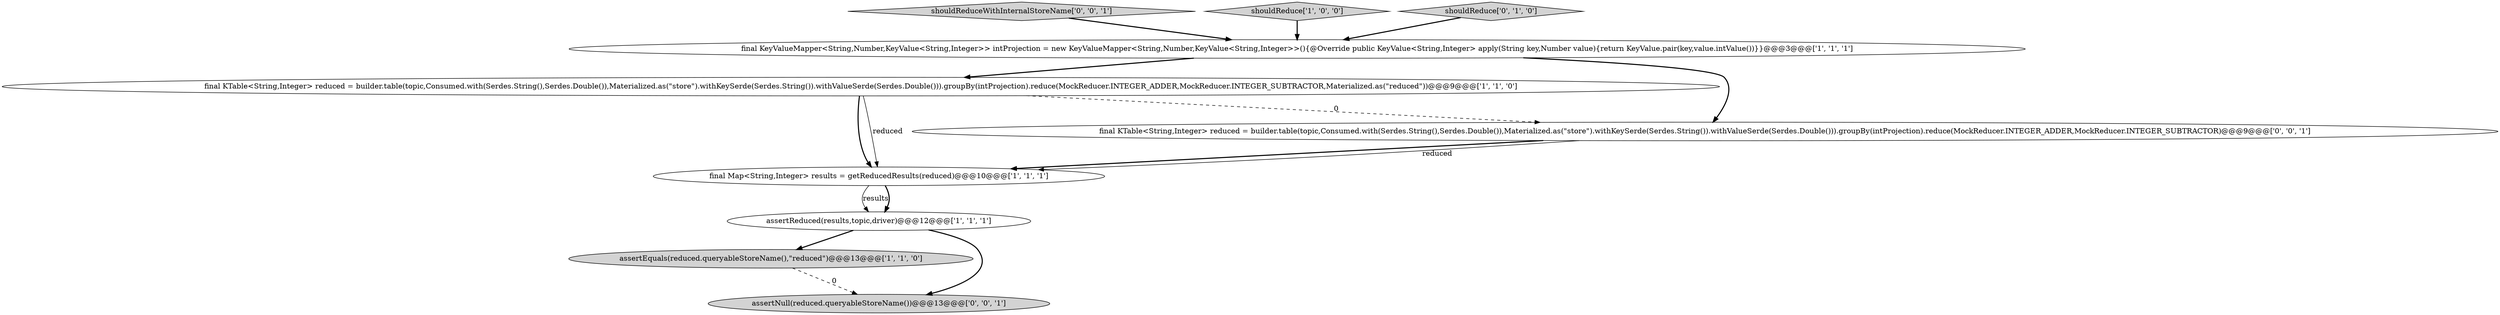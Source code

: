 digraph {
2 [style = filled, label = "final KTable<String,Integer> reduced = builder.table(topic,Consumed.with(Serdes.String(),Serdes.Double()),Materialized.as(\"store\").withKeySerde(Serdes.String()).withValueSerde(Serdes.Double())).groupBy(intProjection).reduce(MockReducer.INTEGER_ADDER,MockReducer.INTEGER_SUBTRACTOR,Materialized.as(\"reduced\"))@@@9@@@['1', '1', '0']", fillcolor = white, shape = ellipse image = "AAA0AAABBB1BBB"];
8 [style = filled, label = "shouldReduceWithInternalStoreName['0', '0', '1']", fillcolor = lightgray, shape = diamond image = "AAA0AAABBB3BBB"];
5 [style = filled, label = "final Map<String,Integer> results = getReducedResults(reduced)@@@10@@@['1', '1', '1']", fillcolor = white, shape = ellipse image = "AAA0AAABBB1BBB"];
9 [style = filled, label = "final KTable<String,Integer> reduced = builder.table(topic,Consumed.with(Serdes.String(),Serdes.Double()),Materialized.as(\"store\").withKeySerde(Serdes.String()).withValueSerde(Serdes.Double())).groupBy(intProjection).reduce(MockReducer.INTEGER_ADDER,MockReducer.INTEGER_SUBTRACTOR)@@@9@@@['0', '0', '1']", fillcolor = white, shape = ellipse image = "AAA0AAABBB3BBB"];
4 [style = filled, label = "assertEquals(reduced.queryableStoreName(),\"reduced\")@@@13@@@['1', '1', '0']", fillcolor = lightgray, shape = ellipse image = "AAA0AAABBB1BBB"];
1 [style = filled, label = "final KeyValueMapper<String,Number,KeyValue<String,Integer>> intProjection = new KeyValueMapper<String,Number,KeyValue<String,Integer>>(){@Override public KeyValue<String,Integer> apply(String key,Number value){return KeyValue.pair(key,value.intValue())}}@@@3@@@['1', '1', '1']", fillcolor = white, shape = ellipse image = "AAA0AAABBB1BBB"];
3 [style = filled, label = "shouldReduce['1', '0', '0']", fillcolor = lightgray, shape = diamond image = "AAA0AAABBB1BBB"];
6 [style = filled, label = "shouldReduce['0', '1', '0']", fillcolor = lightgray, shape = diamond image = "AAA0AAABBB2BBB"];
7 [style = filled, label = "assertNull(reduced.queryableStoreName())@@@13@@@['0', '0', '1']", fillcolor = lightgray, shape = ellipse image = "AAA0AAABBB3BBB"];
0 [style = filled, label = "assertReduced(results,topic,driver)@@@12@@@['1', '1', '1']", fillcolor = white, shape = ellipse image = "AAA0AAABBB1BBB"];
9->5 [style = bold, label=""];
8->1 [style = bold, label=""];
6->1 [style = bold, label=""];
1->2 [style = bold, label=""];
5->0 [style = solid, label="results"];
3->1 [style = bold, label=""];
5->0 [style = bold, label=""];
0->4 [style = bold, label=""];
2->9 [style = dashed, label="0"];
4->7 [style = dashed, label="0"];
9->5 [style = solid, label="reduced"];
1->9 [style = bold, label=""];
2->5 [style = bold, label=""];
0->7 [style = bold, label=""];
2->5 [style = solid, label="reduced"];
}
